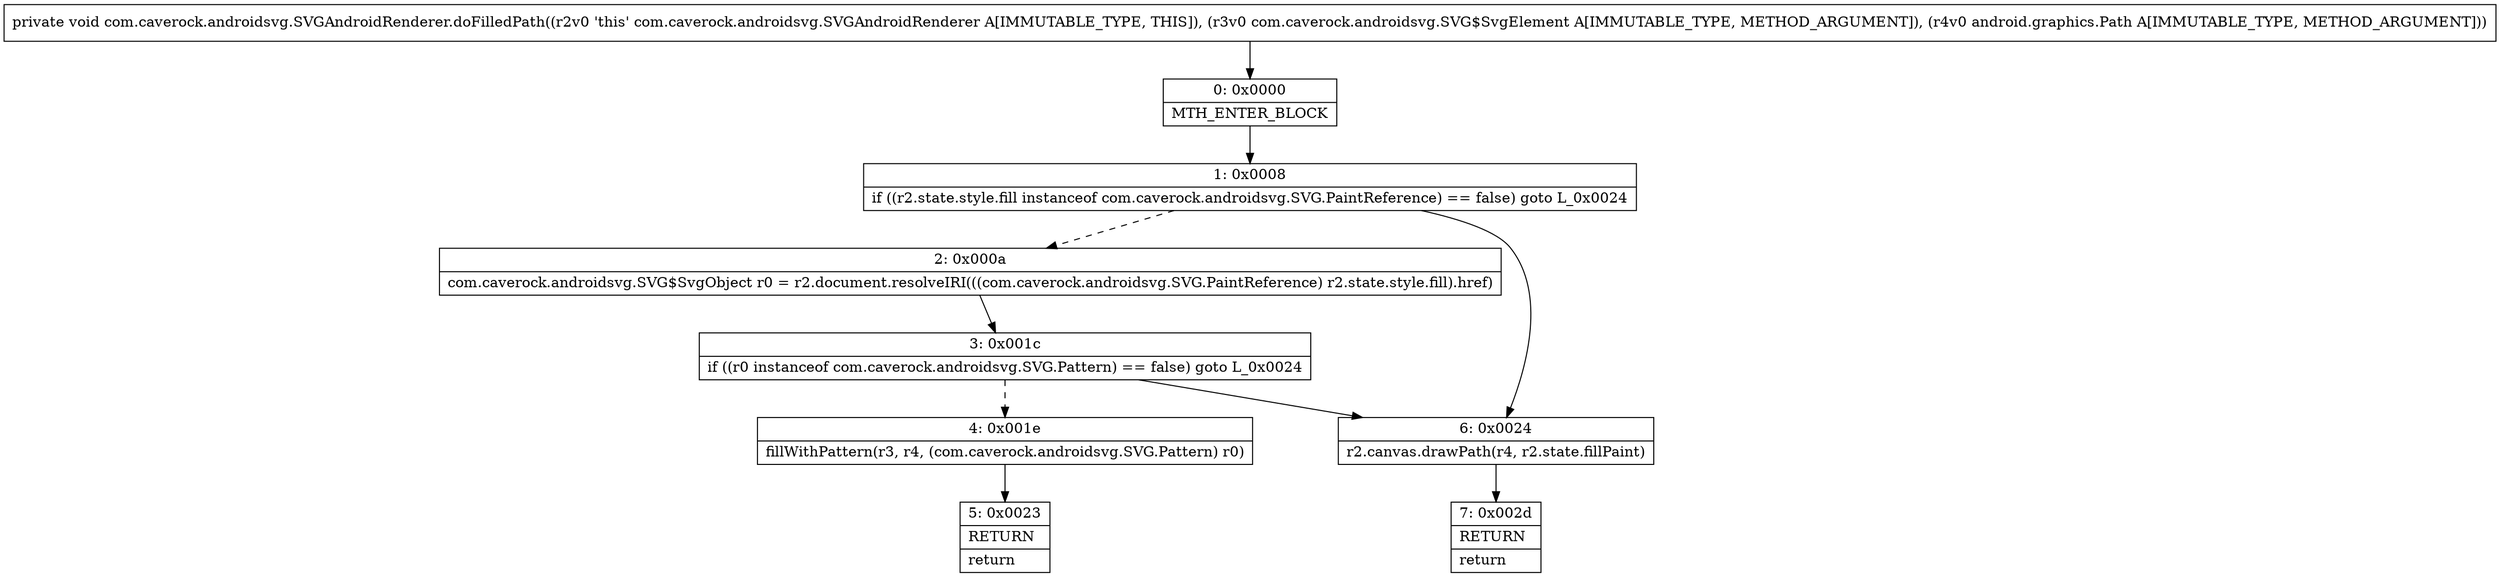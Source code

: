digraph "CFG forcom.caverock.androidsvg.SVGAndroidRenderer.doFilledPath(Lcom\/caverock\/androidsvg\/SVG$SvgElement;Landroid\/graphics\/Path;)V" {
Node_0 [shape=record,label="{0\:\ 0x0000|MTH_ENTER_BLOCK\l}"];
Node_1 [shape=record,label="{1\:\ 0x0008|if ((r2.state.style.fill instanceof com.caverock.androidsvg.SVG.PaintReference) == false) goto L_0x0024\l}"];
Node_2 [shape=record,label="{2\:\ 0x000a|com.caverock.androidsvg.SVG$SvgObject r0 = r2.document.resolveIRI(((com.caverock.androidsvg.SVG.PaintReference) r2.state.style.fill).href)\l}"];
Node_3 [shape=record,label="{3\:\ 0x001c|if ((r0 instanceof com.caverock.androidsvg.SVG.Pattern) == false) goto L_0x0024\l}"];
Node_4 [shape=record,label="{4\:\ 0x001e|fillWithPattern(r3, r4, (com.caverock.androidsvg.SVG.Pattern) r0)\l}"];
Node_5 [shape=record,label="{5\:\ 0x0023|RETURN\l|return\l}"];
Node_6 [shape=record,label="{6\:\ 0x0024|r2.canvas.drawPath(r4, r2.state.fillPaint)\l}"];
Node_7 [shape=record,label="{7\:\ 0x002d|RETURN\l|return\l}"];
MethodNode[shape=record,label="{private void com.caverock.androidsvg.SVGAndroidRenderer.doFilledPath((r2v0 'this' com.caverock.androidsvg.SVGAndroidRenderer A[IMMUTABLE_TYPE, THIS]), (r3v0 com.caverock.androidsvg.SVG$SvgElement A[IMMUTABLE_TYPE, METHOD_ARGUMENT]), (r4v0 android.graphics.Path A[IMMUTABLE_TYPE, METHOD_ARGUMENT])) }"];
MethodNode -> Node_0;
Node_0 -> Node_1;
Node_1 -> Node_2[style=dashed];
Node_1 -> Node_6;
Node_2 -> Node_3;
Node_3 -> Node_4[style=dashed];
Node_3 -> Node_6;
Node_4 -> Node_5;
Node_6 -> Node_7;
}

